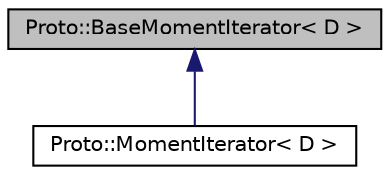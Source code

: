 digraph "Proto::BaseMomentIterator&lt; D &gt;"
{
  edge [fontname="Helvetica",fontsize="10",labelfontname="Helvetica",labelfontsize="10"];
  node [fontname="Helvetica",fontsize="10",shape=record];
  Node0 [label="Proto::BaseMomentIterator\< D \>",height=0.2,width=0.4,color="black", fillcolor="grey75", style="filled", fontcolor="black"];
  Node0 -> Node1 [dir="back",color="midnightblue",fontsize="10",style="solid",fontname="Helvetica"];
  Node1 [label="Proto::MomentIterator\< D \>",height=0.2,width=0.4,color="black", fillcolor="white", style="filled",URL="$classProto_1_1MomentIterator.html",tooltip="iterates through the indices of a IndexedMoment "];
}
